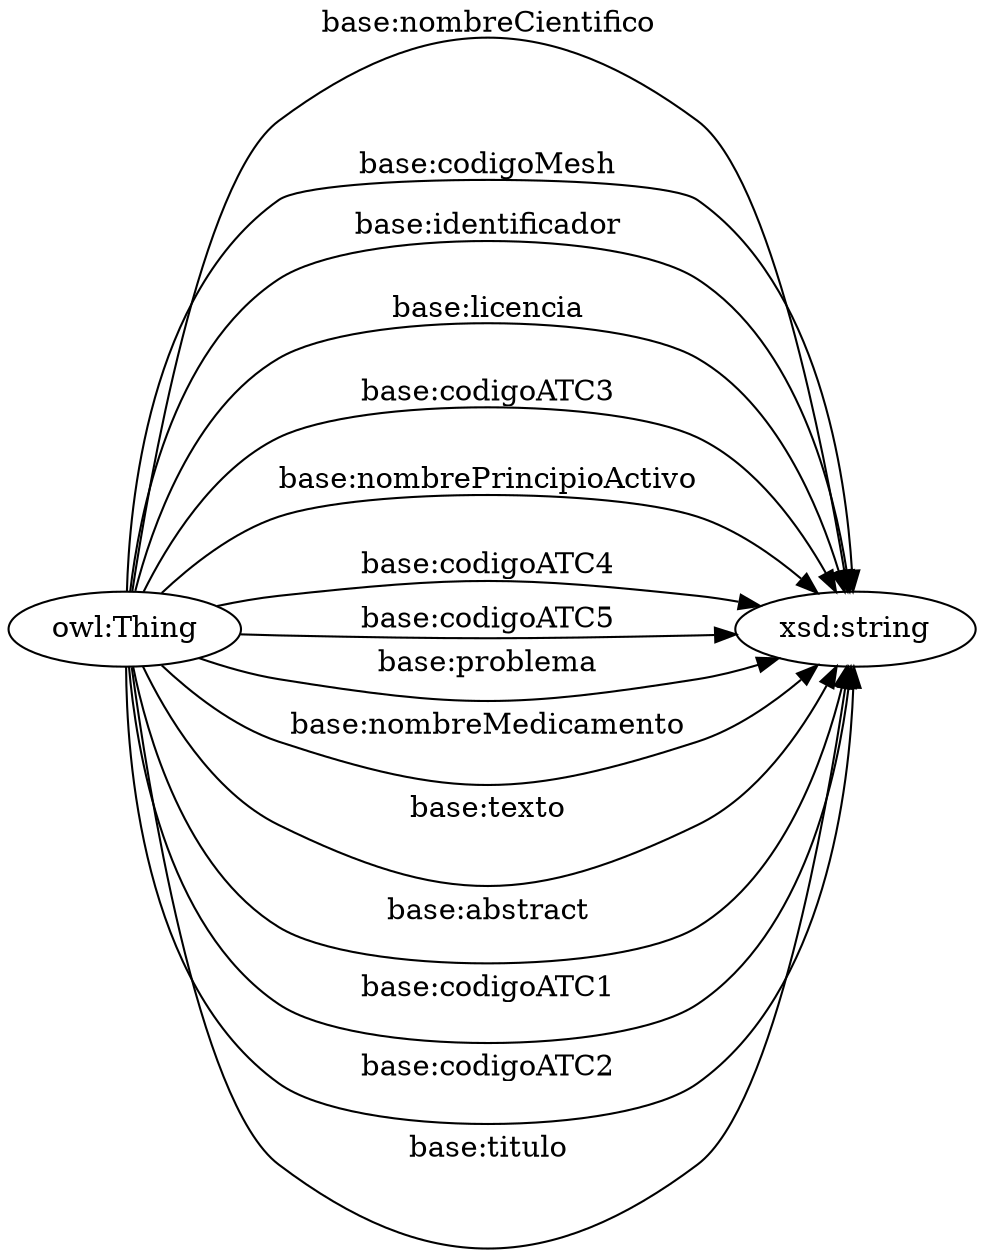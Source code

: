 digraph ar2dtool_diagram { 
rankdir=LR;
size="1501"
	"owl:Thing" -> "xsd:string" [ label = "base:nombreCientifico" ];
	"owl:Thing" -> "xsd:string" [ label = "base:codigoMesh" ];
	"owl:Thing" -> "xsd:string" [ label = "base:identificador" ];
	"owl:Thing" -> "xsd:string" [ label = "base:licencia" ];
	"owl:Thing" -> "xsd:string" [ label = "base:codigoATC3" ];
	"owl:Thing" -> "xsd:string" [ label = "base:nombrePrincipioActivo" ];
	"owl:Thing" -> "xsd:string" [ label = "base:codigoATC4" ];
	"owl:Thing" -> "xsd:string" [ label = "base:codigoATC5" ];
	"owl:Thing" -> "xsd:string" [ label = "base:problema" ];
	"owl:Thing" -> "xsd:string" [ label = "base:nombreMedicamento" ];
	"owl:Thing" -> "xsd:string" [ label = "base:texto" ];
	"owl:Thing" -> "xsd:string" [ label = "base:abstract" ];
	"owl:Thing" -> "xsd:string" [ label = "base:codigoATC1" ];
	"owl:Thing" -> "xsd:string" [ label = "base:codigoATC2" ];
	"owl:Thing" -> "xsd:string" [ label = "base:titulo" ];

}
